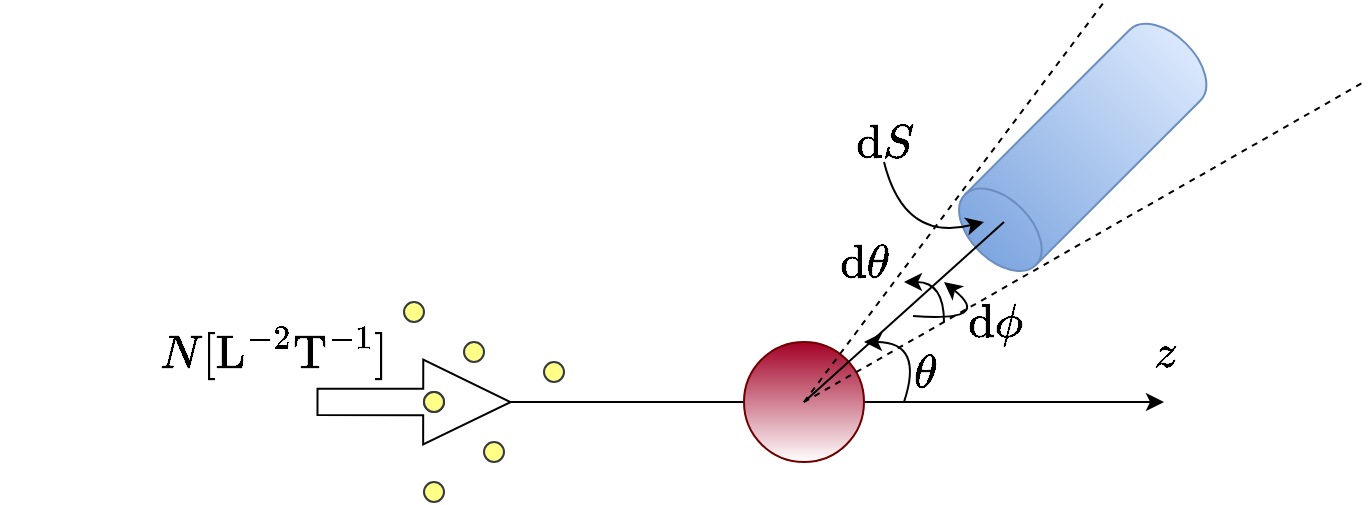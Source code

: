 <mxfile version="24.7.17">
  <diagram name="Page-1" id="ZE1yGoy0OZO1pscl7Gn_">
    <mxGraphModel dx="628" dy="368" grid="1" gridSize="10" guides="1" tooltips="1" connect="1" arrows="1" fold="1" page="1" pageScale="1" pageWidth="850" pageHeight="1100" math="1" shadow="0">
      <root>
        <mxCell id="0" />
        <mxCell id="1" parent="0" />
        <mxCell id="v97vcPsDmEwqC6VRpuVJ-4" value="" style="endArrow=classic;html=1;rounded=0;" parent="1" edge="1">
          <mxGeometry width="50" height="50" relative="1" as="geometry">
            <mxPoint x="192" y="240" as="sourcePoint" />
            <mxPoint x="520" y="240" as="targetPoint" />
          </mxGeometry>
        </mxCell>
        <mxCell id="v97vcPsDmEwqC6VRpuVJ-2" value="" style="ellipse;whiteSpace=wrap;html=1;aspect=fixed;fillColor=#a20025;strokeColor=#6F0000;fontColor=#ffffff;gradientColor=#FFFFFF;" parent="1" vertex="1">
          <mxGeometry x="310" y="210" width="60" height="60" as="geometry" />
        </mxCell>
        <mxCell id="v97vcPsDmEwqC6VRpuVJ-5" value="" style="ellipse;whiteSpace=wrap;html=1;aspect=fixed;fillColor=#ffff88;strokeColor=#36393d;" parent="1" vertex="1">
          <mxGeometry x="170" y="210" width="10" height="10" as="geometry" />
        </mxCell>
        <mxCell id="v97vcPsDmEwqC6VRpuVJ-6" value="" style="shape=cylinder3;whiteSpace=wrap;html=1;boundedLbl=1;backgroundOutline=1;size=15;rotation=-135;fillColor=#dae8fc;strokeColor=#6c8ebf;gradientColor=#7ea6e0;gradientDirection=north;" parent="1" vertex="1">
          <mxGeometry x="454.36" y="39.49" width="50" height="146.46" as="geometry" />
        </mxCell>
        <mxCell id="v97vcPsDmEwqC6VRpuVJ-7" value="" style="ellipse;whiteSpace=wrap;html=1;aspect=fixed;fillColor=#ffff88;strokeColor=#36393d;" parent="1" vertex="1">
          <mxGeometry x="150" y="235" width="10" height="10" as="geometry" />
        </mxCell>
        <mxCell id="v97vcPsDmEwqC6VRpuVJ-10" value="" style="ellipse;whiteSpace=wrap;html=1;aspect=fixed;fillColor=#ffff88;strokeColor=#36393d;" parent="1" vertex="1">
          <mxGeometry x="150" y="235" width="10" height="10" as="geometry" />
        </mxCell>
        <mxCell id="v97vcPsDmEwqC6VRpuVJ-16" value="" style="ellipse;whiteSpace=wrap;html=1;aspect=fixed;fillColor=#ffff88;strokeColor=#36393d;" parent="1" vertex="1">
          <mxGeometry x="180" y="260" width="10" height="10" as="geometry" />
        </mxCell>
        <mxCell id="v97vcPsDmEwqC6VRpuVJ-18" value="" style="ellipse;whiteSpace=wrap;html=1;aspect=fixed;fillColor=#ffff88;strokeColor=#36393d;" parent="1" vertex="1">
          <mxGeometry x="210" y="220" width="10" height="10" as="geometry" />
        </mxCell>
        <mxCell id="v97vcPsDmEwqC6VRpuVJ-19" value="" style="ellipse;whiteSpace=wrap;html=1;aspect=fixed;fillColor=#ffff88;strokeColor=#36393d;" parent="1" vertex="1">
          <mxGeometry x="140" y="190" width="10" height="10" as="geometry" />
        </mxCell>
        <mxCell id="v97vcPsDmEwqC6VRpuVJ-20" value="" style="ellipse;whiteSpace=wrap;html=1;aspect=fixed;fillColor=#ffff88;strokeColor=#36393d;" parent="1" vertex="1">
          <mxGeometry x="150" y="280" width="10" height="10" as="geometry" />
        </mxCell>
        <mxCell id="v97vcPsDmEwqC6VRpuVJ-21" value="" style="shape=flexArrow;endArrow=classic;html=1;rounded=0;endWidth=28.328;endSize=14.215;width=13.165;" parent="1" edge="1">
          <mxGeometry width="50" height="50" relative="1" as="geometry">
            <mxPoint x="96.25" y="239.94" as="sourcePoint" />
            <mxPoint x="193.75" y="240.07" as="targetPoint" />
          </mxGeometry>
        </mxCell>
        <mxCell id="v97vcPsDmEwqC6VRpuVJ-22" value="" style="endArrow=none;html=1;rounded=0;" parent="1" edge="1">
          <mxGeometry width="50" height="50" relative="1" as="geometry">
            <mxPoint x="340" y="240" as="sourcePoint" />
            <mxPoint x="440" y="150" as="targetPoint" />
          </mxGeometry>
        </mxCell>
        <mxCell id="v97vcPsDmEwqC6VRpuVJ-24" value="" style="curved=1;endArrow=classic;html=1;rounded=0;" parent="1" edge="1">
          <mxGeometry width="50" height="50" relative="1" as="geometry">
            <mxPoint x="390" y="240" as="sourcePoint" />
            <mxPoint x="370" y="210" as="targetPoint" />
            <Array as="points">
              <mxPoint x="400" y="210" />
            </Array>
          </mxGeometry>
        </mxCell>
        <mxCell id="v97vcPsDmEwqC6VRpuVJ-29" value="&lt;span style=&quot;font-size: 20px;&quot;&gt;$$N[\mathrm{L}^{-2}\mathrm{T&lt;br&gt;}^{-1}]$$&lt;/span&gt;" style="text;html=1;align=center;verticalAlign=middle;whiteSpace=wrap;rounded=0;" parent="1" vertex="1">
          <mxGeometry x="20" y="200" width="110" height="30" as="geometry" />
        </mxCell>
        <mxCell id="v97vcPsDmEwqC6VRpuVJ-31" value="" style="curved=1;endArrow=classic;html=1;rounded=0;" parent="1" edge="1">
          <mxGeometry width="50" height="50" relative="1" as="geometry">
            <mxPoint x="380" y="120" as="sourcePoint" />
            <mxPoint x="430" y="150" as="targetPoint" />
            <Array as="points">
              <mxPoint x="390" y="160" />
            </Array>
          </mxGeometry>
        </mxCell>
        <mxCell id="v97vcPsDmEwqC6VRpuVJ-33" value="" style="endArrow=none;dashed=1;html=1;rounded=0;" parent="1" edge="1">
          <mxGeometry width="50" height="50" relative="1" as="geometry">
            <mxPoint x="340" y="240" as="sourcePoint" />
            <mxPoint x="620" y="80" as="targetPoint" />
          </mxGeometry>
        </mxCell>
        <mxCell id="v97vcPsDmEwqC6VRpuVJ-34" value="" style="endArrow=none;dashed=1;html=1;rounded=0;" parent="1" edge="1">
          <mxGeometry width="50" height="50" relative="1" as="geometry">
            <mxPoint x="340" y="240" as="sourcePoint" />
            <mxPoint x="490" y="40" as="targetPoint" />
          </mxGeometry>
        </mxCell>
        <mxCell id="v97vcPsDmEwqC6VRpuVJ-35" value="" style="curved=1;endArrow=classic;html=1;rounded=0;" parent="1" edge="1">
          <mxGeometry width="50" height="50" relative="1" as="geometry">
            <mxPoint x="410" y="200" as="sourcePoint" />
            <mxPoint x="390" y="180" as="targetPoint" />
            <Array as="points">
              <mxPoint x="410" y="180" />
            </Array>
          </mxGeometry>
        </mxCell>
        <mxCell id="v97vcPsDmEwqC6VRpuVJ-38" value="" style="curved=1;endArrow=classic;html=1;rounded=0;exitX=0.242;exitY=-0.267;exitDx=0;exitDy=0;exitPerimeter=0;" parent="1" edge="1">
          <mxGeometry width="50" height="50" relative="1" as="geometry">
            <mxPoint x="394.52" y="196.99" as="sourcePoint" />
            <mxPoint x="410" y="180" as="targetPoint" />
            <Array as="points">
              <mxPoint x="435" y="200" />
            </Array>
          </mxGeometry>
        </mxCell>
        <mxCell id="LM36AqepJpfXpOde73-_-1" value="&lt;font style=&quot;font-size: 20px;&quot;&gt;$$\rm{d}\phi$$&lt;/font&gt;" style="text;html=1;align=center;verticalAlign=middle;resizable=0;points=[];autosize=1;strokeColor=none;fillColor=none;fontSize=20;" vertex="1" parent="1">
          <mxGeometry x="360" y="180" width="150" height="40" as="geometry" />
        </mxCell>
        <mxCell id="LM36AqepJpfXpOde73-_-2" value="&lt;font style=&quot;font-size: 20px;&quot;&gt;$$\theta$$&lt;/font&gt;" style="text;html=1;align=center;verticalAlign=middle;resizable=0;points=[];autosize=1;strokeColor=none;fillColor=none;fontSize=20;" vertex="1" parent="1">
          <mxGeometry x="340" y="205" width="120" height="40" as="geometry" />
        </mxCell>
        <mxCell id="LM36AqepJpfXpOde73-_-3" value="&lt;font style=&quot;font-size: 20px;&quot;&gt;$$z$$&lt;/font&gt;" style="text;html=1;align=center;verticalAlign=middle;resizable=0;points=[];autosize=1;strokeColor=none;fillColor=none;fontSize=20;" vertex="1" parent="1">
          <mxGeometry x="480" y="195" width="80" height="40" as="geometry" />
        </mxCell>
        <mxCell id="LM36AqepJpfXpOde73-_-4" value="$$\mathrm{d}S$$" style="text;html=1;align=center;verticalAlign=middle;resizable=0;points=[];autosize=1;strokeColor=none;fillColor=none;fontSize=20;" vertex="1" parent="1">
          <mxGeometry x="290" y="90" width="180" height="40" as="geometry" />
        </mxCell>
        <mxCell id="LM36AqepJpfXpOde73-_-5" value="$$\mathrm{d}\theta$$" style="text;html=1;align=center;verticalAlign=middle;resizable=0;points=[];autosize=1;strokeColor=none;fillColor=none;fontSize=20;" vertex="1" parent="1">
          <mxGeometry x="260" y="150" width="220" height="40" as="geometry" />
        </mxCell>
      </root>
    </mxGraphModel>
  </diagram>
</mxfile>

